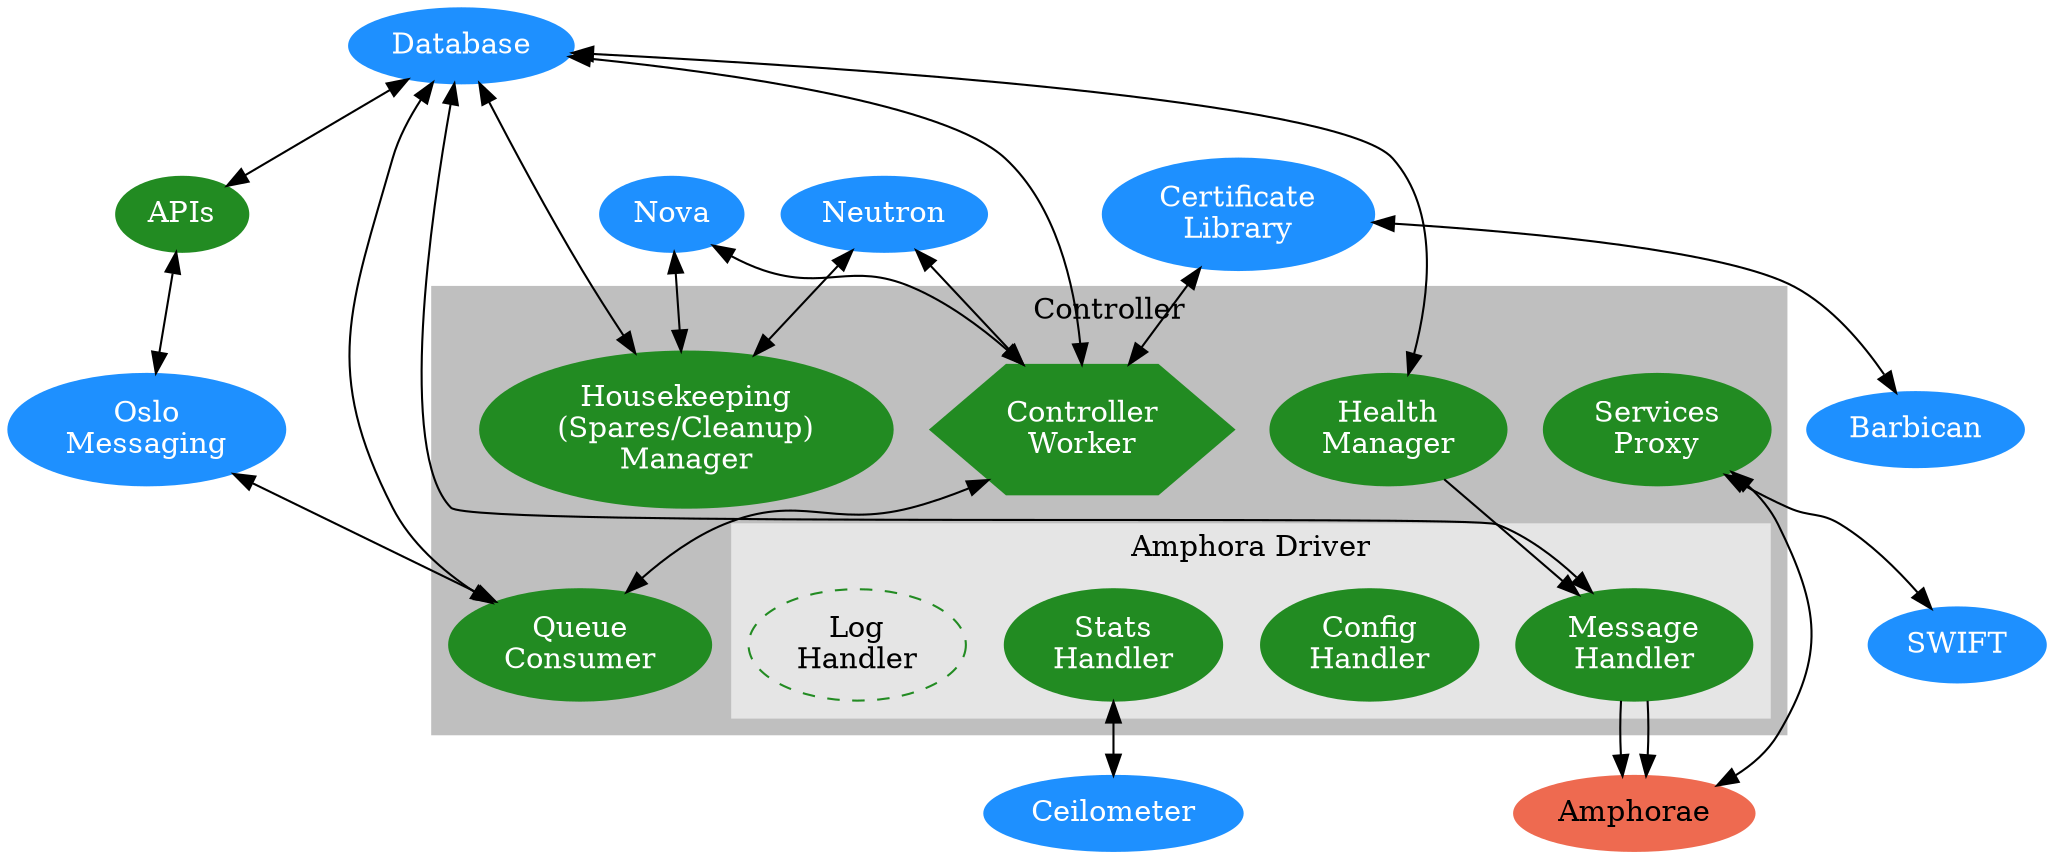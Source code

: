 /*
 * Copyright 2014 Hewlett-Packard Development Company, L.P.
 *
 * Licensed under the Apache License, Version 2.0 (the "License"); you may
 * not use this file except in compliance with the License. You may obtain
 * a copy of the License at
 *
 * http://www.apache.org/licenses/LICENSE-2.0
 *
 * Unless required by applicable law or agreed to in writing, software
 * distributed under the License is distributed on an "AS IS" BASIS, WITHOUT
 * WARRANTIES OR CONDITIONS OF ANY KIND, either express or implied. See the
 * License for the specific language governing permissions and limitations
 * under the License.
*/
digraph G {


   subgraph cluster0 {
      style=filled;
      color=gray75;


      label = "Controller";


      queue [label="Queue\nConsumer", fontcolor=white, color=forestgreen, style=filled];
      health [label="Health\nManager", fontcolor=white, color=forestgreen, style=filled];
      house [label="Housekeeping\n(Spares/Cleanup)\nManager", fontcolor=white, color=forestgreen, style=filled];
      ctrl [label="Controller\nWorker", fontcolor=white, color=forestgreen, style=filled, shape=hexagon];
      proxy [label="Services\nProxy", fontcolor=white, color=forestgreen, style=filled];


      subgraph cluster1 {
         style=filled;
         color=gray90;
         fontcolor=black;


         label = "Amphora Driver";
         msg [label="Message\nHandler", fontcolor=white, color=forestgreen, style=filled];
         config [label="Config\nHandler", fontcolor=white, color=forestgreen, style=filled];
         stats [label="Stats\nHandler", fontcolor=white, color=forestgreen, style=filled];
         log [label="Log\nHandler", fontcolor=black, color=forestgreen, style=dashed];
      }


      health -> msg;
   }


   db [label="Database", fontcolor=white, color=dodgerblue, style=filled];
   api [label="APIs", fontcolor=white, color=forestgreen, style=filled];
   oslo [label="Oslo\nMessaging", fontcolor=white, color=dodgerblue, style=filled];
   nova [label="Nova", fontcolor=white, color=dodgerblue, style=filled];
   neutron [label="Neutron", fontcolor=white, color=dodgerblue, style=filled];
   cert [label="Certificate\nLibrary", fontcolor=white, color=dodgerblue, style=filled];
   bbq [label="Barbican", fontcolor=white, color=dodgerblue, style=filled];
   swift [label="SWIFT", fontcolor=white, color=dodgerblue, style=filled];
   ceilo [label="Ceilometer", fontcolor=white, color=dodgerblue, style=filled];
   amp [label="Amphorae", fontcolor=black, color=coral2, style=filled];


   ctrl -> queue [dir="both"];
   db -> api -> oslo -> queue [dir="both"];
   db -> ctrl [dir="both"];
   db -> queue [dir="both"];
   db -> health [dir="both"];
   db -> house [dir="both"];
   db -> msg [dir="both"];
   nova -> ctrl [dir="both"];
   nova -> house [dir="both"];
   neutron -> ctrl [dir="both"];
   neutron -> house [dir="both"];
   proxy -> swift [dir="both"];
   proxy -> amp [dir="both"];
   cert -> ctrl [dir="both"];
   cert -> bbq [dir="both"];
   stats -> ceilo [dir="both"];
   msg -> amp [ltail=cluster1];
   msg -> amp [ltail=cluster1];
}
